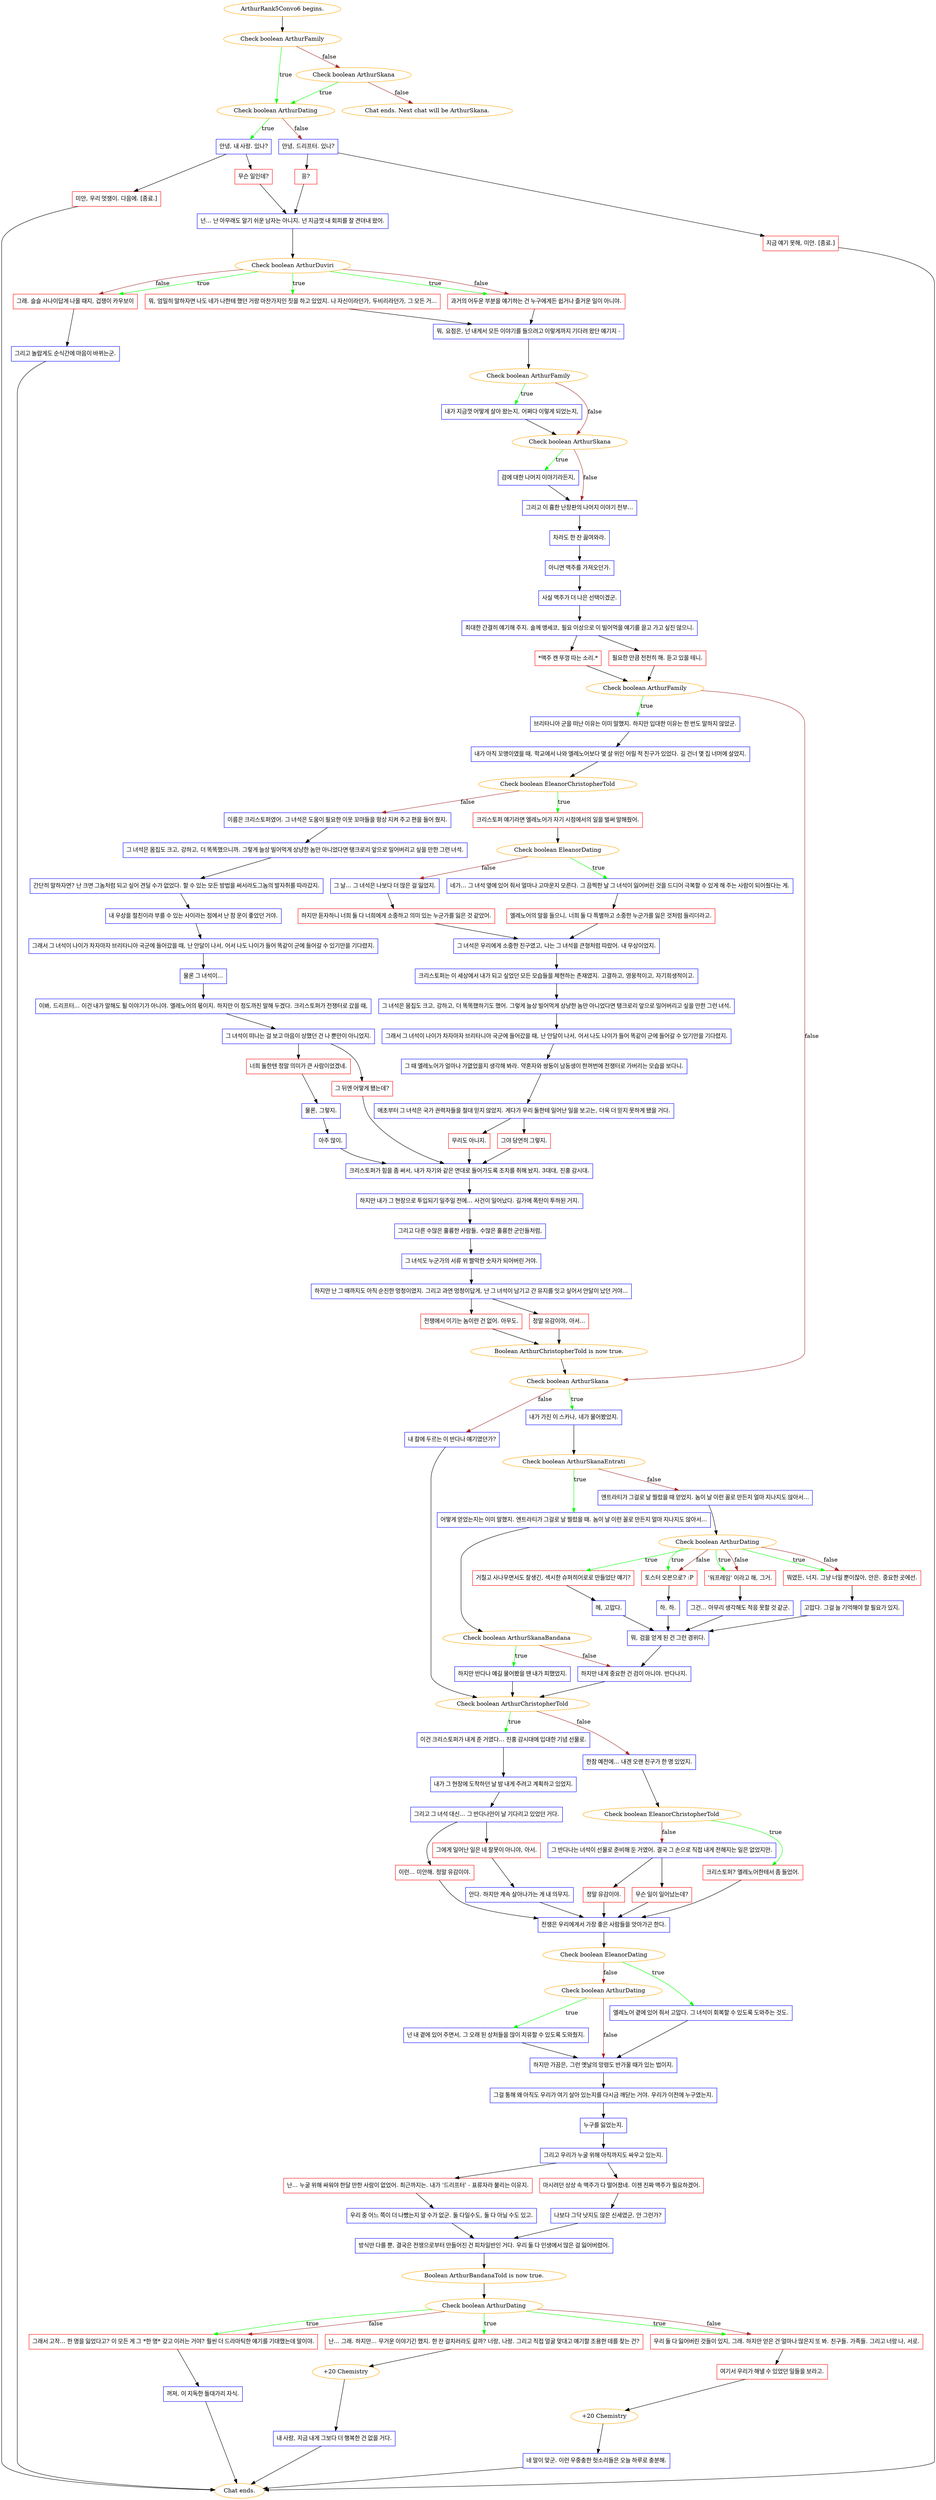 digraph {
	"ArthurRank5Convo6 begins." [color=orange];
		"ArthurRank5Convo6 begins." -> j2984817878;
	j2984817878 [label="Check boolean ArthurFamily",color=orange];
		j2984817878 -> j4157413420 [label=true,color=green];
		j2984817878 -> j3896239815 [label=false,color=brown];
	j4157413420 [label="Check boolean ArthurDating",color=orange];
		j4157413420 -> j397684511 [label=true,color=green];
		j4157413420 -> j1783686225 [label=false,color=brown];
	j3896239815 [label="Check boolean ArthurSkana",color=orange];
		j3896239815 -> j4157413420 [label=true,color=green];
		j3896239815 -> "Chat ends. Next chat will be ArthurSkana." [label=false,color=brown];
	j397684511 [label="안녕, 내 사랑. 있나?",shape=box,color=blue];
		j397684511 -> j2294711625;
		j397684511 -> j3641430127;
	j1783686225 [label="안녕, 드리프터. 있나?",shape=box,color=blue];
		j1783686225 -> j810466512;
		j1783686225 -> j730011504;
	"Chat ends. Next chat will be ArthurSkana." [color=orange];
	j2294711625 [label="무슨 일인데?",shape=box,color=red];
		j2294711625 -> j167587128;
	j3641430127 [label="미안, 우리 멋쟁이. 다음에. [종료.]",shape=box,color=red];
		j3641430127 -> "Chat ends.";
	j810466512 [label="응?",shape=box,color=red];
		j810466512 -> j167587128;
	j730011504 [label="지금 얘기 못해, 미안. [종료.]",shape=box,color=red];
		j730011504 -> "Chat ends.";
	j167587128 [label="넌... 난 아무래도 알기 쉬운 남자는 아니지. 넌 지금껏 내 회피를 잘 견뎌내 왔어.",shape=box,color=blue];
		j167587128 -> j4268468579;
	"Chat ends." [color=orange];
	j4268468579 [label="Check boolean ArthurDuviri",color=orange];
		j4268468579 -> j251180917 [label=true,color=green];
		j4268468579 -> j4051953394 [label=true,color=green];
		j4268468579 -> j1389319726 [label=true,color=green];
		j4268468579 -> j4051953394 [label=false,color=brown];
		j4268468579 -> j1389319726 [label=false,color=brown];
	j251180917 [label="뭐, 엄밀히 말하자면 나도 네가 나한테 했던 거랑 마찬가지인 짓을 하고 있었지. 나 자신이라던가, 두비리라던가, 그 모든 거...",shape=box,color=red];
		j251180917 -> j350935687;
	j4051953394 [label="과거의 어두운 부분을 얘기하는 건 누구에게든 쉽거나 즐거운 일이 아니야.",shape=box,color=red];
		j4051953394 -> j350935687;
	j1389319726 [label="그래. 슬슬 사나이답게 나올 때지, 겁쟁이 카우보이",shape=box,color=red];
		j1389319726 -> j3981411328;
	j350935687 [label="뭐, 요점은, 넌 내게서 모든 이야기를 들으려고 이렇게까지 기다려 왔단 얘기지 -",shape=box,color=blue];
		j350935687 -> j3485586582;
	j3981411328 [label="그리고 놀랍게도 순식간에 마음이 바뀌는군.",shape=box,color=blue];
		j3981411328 -> "Chat ends.";
	j3485586582 [label="Check boolean ArthurFamily",color=orange];
		j3485586582 -> j21313883 [label=true,color=green];
		j3485586582 -> j2796563639 [label=false,color=brown];
	j21313883 [label="내가 지금껏 어떻게 살아 왔는지, 어쩌다 이렇게 되었는지,",shape=box,color=blue];
		j21313883 -> j2796563639;
	j2796563639 [label="Check boolean ArthurSkana",color=orange];
		j2796563639 -> j1449177187 [label=true,color=green];
		j2796563639 -> j3386313188 [label=false,color=brown];
	j1449177187 [label="검에 대한 나머지 이야기라든지,",shape=box,color=blue];
		j1449177187 -> j3386313188;
	j3386313188 [label="그리고 이 흉한 난장판의 나머지 이야기 전부...",shape=box,color=blue];
		j3386313188 -> j1609763078;
	j1609763078 [label="차라도 한 잔 끓여와라.",shape=box,color=blue];
		j1609763078 -> j2211764615;
	j2211764615 [label="아니면 맥주를 가져오던가.",shape=box,color=blue];
		j2211764615 -> j1327266937;
	j1327266937 [label="사실 맥주가 더 나은 선택이겠군.",shape=box,color=blue];
		j1327266937 -> j2923474307;
	j2923474307 [label="최대한 간결히 얘기해 주지. 솔께 맹세코, 필요 이상으로 이 빌어먹을 얘기를 끌고 가고 싶진 않으니.",shape=box,color=blue];
		j2923474307 -> j54789400;
		j2923474307 -> j3456536928;
	j54789400 [label="*맥주 캔 뚜껑 따는 소리.*",shape=box,color=red];
		j54789400 -> j4086938959;
	j3456536928 [label="필요한 만큼 천천히 해. 듣고 있을 테니.",shape=box,color=red];
		j3456536928 -> j4086938959;
	j4086938959 [label="Check boolean ArthurFamily",color=orange];
		j4086938959 -> j274902776 [label=true,color=green];
		j4086938959 -> j2087815095 [label=false,color=brown];
	j274902776 [label="브리타니아 군을 떠난 이유는 이미 말했지. 하지만 입대한 이유는 한 번도 말하지 않았군.",shape=box,color=blue];
		j274902776 -> j2266849217;
	j2087815095 [label="Check boolean ArthurSkana",color=orange];
		j2087815095 -> j2489926953 [label=true,color=green];
		j2087815095 -> j2014344034 [label=false,color=brown];
	j2266849217 [label="내가 아직 꼬맹이였을 때, 학교에서 나와 엘레노어보다 몇 살 위인 어릴 적 친구가 있었다. 길 건너 몇 집 너머에 살았지.",shape=box,color=blue];
		j2266849217 -> j2612789419;
	j2489926953 [label="내가 가진 이 스카나, 네가 물어봤었지.",shape=box,color=blue];
		j2489926953 -> j573379373;
	j2014344034 [label="내 칼에 두르는 이 반다나 얘기였던가?",shape=box,color=blue];
		j2014344034 -> j2992697478;
	j2612789419 [label="Check boolean EleanorChristopherTold",color=orange];
		j2612789419 -> j2675247029 [label=true,color=green];
		j2612789419 -> j1264467451 [label=false,color=brown];
	j573379373 [label="Check boolean ArthurSkanaEntrati",color=orange];
		j573379373 -> j674471995 [label=true,color=green];
		j573379373 -> j2336999805 [label=false,color=brown];
	j2992697478 [label="Check boolean ArthurChristopherTold",color=orange];
		j2992697478 -> j526169603 [label=true,color=green];
		j2992697478 -> j4269137246 [label=false,color=brown];
	j2675247029 [label="크리스토퍼 얘기라면 엘레노어가 자기 시점에서의 일을 벌써 말해줬어.",shape=box,color=red];
		j2675247029 -> j3942852527;
	j1264467451 [label="이름은 크리스토퍼였어. 그 녀석은 도움이 필요한 이웃 꼬마들을 항상 지켜 주고 편을 들어 줬지.",shape=box,color=blue];
		j1264467451 -> j659901960;
	j674471995 [label="어떻게 얻었는지는 이미 말했지. 엔트라티가 그걸로 날 찔렀을 때. 놈이 날 이런 꼴로 만든지 얼마 지나지도 않아서...",shape=box,color=blue];
		j674471995 -> j1155178087;
	j2336999805 [label="엔트라티가 그걸로 날 찔렀을 때 얻었지. 놈이 날 이런 꼴로 만든지 얼마 지나지도 않아서...",shape=box,color=blue];
		j2336999805 -> j2152665641;
	j526169603 [label="이건 크리스토퍼가 내게 준 거였다... 진홍 감시대에 입대한 기념 선물로.",shape=box,color=blue];
		j526169603 -> j2321534094;
	j4269137246 [label="한참 예전에... 내겐 오랜 친구가 한 명 있었지.",shape=box,color=blue];
		j4269137246 -> j48317872;
	j3942852527 [label="Check boolean EleanorDating",color=orange];
		j3942852527 -> j2402134166 [label=true,color=green];
		j3942852527 -> j4056617978 [label=false,color=brown];
	j659901960 [label="그 녀석은 몸집도 크고, 강하고, 더 똑똑했으니까. 그렇게 늘상 빌어먹게 상냥한 놈만 아니었다면 탱크로리 앞으로 밀어버리고 싶을 만한 그런 녀석.",shape=box,color=blue];
		j659901960 -> j1884900474;
	j1155178087 [label="Check boolean ArthurSkanaBandana",color=orange];
		j1155178087 -> j400496999 [label=true,color=green];
		j1155178087 -> j838441720 [label=false,color=brown];
	j2152665641 [label="Check boolean ArthurDating",color=orange];
		j2152665641 -> j2973840190 [label=true,color=green];
		j2152665641 -> j3994383524 [label=true,color=green];
		j2152665641 -> j3577691990 [label=true,color=green];
		j2152665641 -> j3476302121 [label=true,color=green];
		j2152665641 -> j3994383524 [label=false,color=brown];
		j2152665641 -> j3577691990 [label=false,color=brown];
		j2152665641 -> j3476302121 [label=false,color=brown];
	j2321534094 [label="내가 그 현장에 도착하던 날 밤 내게 주려고 계획하고 있었지.",shape=box,color=blue];
		j2321534094 -> j2462161004;
	j48317872 [label="Check boolean EleanorChristopherTold",color=orange];
		j48317872 -> j2422913801 [label=true,color=green];
		j48317872 -> j2268948446 [label=false,color=brown];
	j2402134166 [label="네가... 그 녀석 옆에 있어 줘서 얼마나 고마운지 모른다. 그 끔찍한 날 그 녀석이 잃어버린 것을 드디어 극복할 수 있게 해 주는 사람이 되어줬다는 게.",shape=box,color=blue];
		j2402134166 -> j312843328;
	j4056617978 [label="그 날... 그 녀석은 나보다 더 많은 걸 잃었지.",shape=box,color=blue];
		j4056617978 -> j2394690450;
	j1884900474 [label="간단히 말하자면? 난 크면 그놈처럼 되고 싶어 견딜 수가 없었다. 할 수 있는 모든 방법을 써서라도그놈의 발자취를 따라갔지.",shape=box,color=blue];
		j1884900474 -> j343884603;
	j400496999 [label="하지만 반다나 얘길 물어봤을 땐 내가 피했었지.",shape=box,color=blue];
		j400496999 -> j2992697478;
	j838441720 [label="하지만 내게 중요한 건 검이 아니야. 반다나지.",shape=box,color=blue];
		j838441720 -> j2992697478;
	j2973840190 [label="거칠고 사나우면서도 잘생긴, 섹시한 슈퍼히어로로 만들었단 얘기?",shape=box,color=red];
		j2973840190 -> j3052642997;
	j3994383524 [label="토스터 오븐으로? :P",shape=box,color=red];
		j3994383524 -> j2251119276;
	j3577691990 [label="'워프레임' 이라고 해, 그거.",shape=box,color=red];
		j3577691990 -> j11004876;
	j3476302121 [label="뭐였든, 너지. 그냥 너일 뿐이잖아, 안은. 중요한 곳에선.",shape=box,color=red];
		j3476302121 -> j2406904436;
	j2462161004 [label="그리고 그 녀석 대신... 그 반다나만이 날 기다리고 있었던 거다.",shape=box,color=blue];
		j2462161004 -> j3067648314;
		j2462161004 -> j3009430006;
	j2422913801 [label="크리스토퍼? 엘레노어한테서 좀 들었어.",shape=box,color=red];
		j2422913801 -> j427640124;
	j2268948446 [label="그 반다나는 녀석이 선물로 준비해 둔 거였어. 결국 그 손으로 직접 내게 전해지는 일은 없었지만.",shape=box,color=blue];
		j2268948446 -> j3994480308;
		j2268948446 -> j2088798776;
	j312843328 [label="엘레노어의 말을 들으니, 너희 둘 다 특별하고 소중한 누군가를 잃은 것처럼 들리더라고.",shape=box,color=red];
		j312843328 -> j4240928833;
	j2394690450 [label="하지만 듣자하니 너희 둘 다 너희에게 소중하고 의미 있는 누군가를 잃은 것 같았어.",shape=box,color=red];
		j2394690450 -> j4240928833;
	j343884603 [label="내 우상을 절친이라 부를 수 있는 사이라는 점에서 난 참 운이 좋았던 거야.",shape=box,color=blue];
		j343884603 -> j674326141;
	j3052642997 [label="헤, 고맙다.",shape=box,color=blue];
		j3052642997 -> j3771759159;
	j2251119276 [label="하, 하.",shape=box,color=blue];
		j2251119276 -> j3771759159;
	j11004876 [label="그건... 아무리 생각해도 적응 못할 것 같군.",shape=box,color=blue];
		j11004876 -> j3771759159;
	j2406904436 [label="고맙다. 그걸 늘 기억해야 할 필요가 있지.",shape=box,color=blue];
		j2406904436 -> j3771759159;
	j3067648314 [label="그에게 일어난 일은 네 잘못이 아니야, 아서.",shape=box,color=red];
		j3067648314 -> j2931162529;
	j3009430006 [label="이런... 미안해. 정말 유감이야.",shape=box,color=red];
		j3009430006 -> j427640124;
	j427640124 [label="전쟁은 우리에게서 가장 좋은 사람들을 앗아가곤 한다.",shape=box,color=blue];
		j427640124 -> j2805899123;
	j3994480308 [label="무슨 일이 일어났는데?",shape=box,color=red];
		j3994480308 -> j427640124;
	j2088798776 [label="정말 유감이야.",shape=box,color=red];
		j2088798776 -> j427640124;
	j4240928833 [label="그 녀석은 우리에게 소중한 친구였고, 나는 그 녀석을 큰형처럼 따랐어. 내 우상이었지.",shape=box,color=blue];
		j4240928833 -> j152978536;
	j674326141 [label="그래서 그 녀석이 나이가 차자마자 브리타니아 국군에 들어갔을 때, 난 안달이 나서, 어서 나도 나이가 들어 똑같이 군에 들어갈 수 있기만을 기다렸지.",shape=box,color=blue];
		j674326141 -> j2344980617;
	j3771759159 [label="뭐, 검을 얻게 된 건 그런 경위다.",shape=box,color=blue];
		j3771759159 -> j838441720;
	j2931162529 [label="안다. 하지만 계속 살아나가는 게 내 의무지.",shape=box,color=blue];
		j2931162529 -> j427640124;
	j2805899123 [label="Check boolean EleanorDating",color=orange];
		j2805899123 -> j1994138231 [label=true,color=green];
		j2805899123 -> j2168071639 [label=false,color=brown];
	j152978536 [label="크리스토퍼는 이 세상에서 내가 되고 싶었던 모든 모습들을 체현하는 존재였지. 고결하고, 영웅적이고, 자기희생적이고.",shape=box,color=blue];
		j152978536 -> j1271017483;
	j2344980617 [label="물론 그 녀석이...",shape=box,color=blue];
		j2344980617 -> j2018850569;
	j1994138231 [label="엘레노어 곁에 있어 줘서 고맙다. 그 녀석이 회복할 수 있도록 도와주는 것도.",shape=box,color=blue];
		j1994138231 -> j1261096964;
	j2168071639 [label="Check boolean ArthurDating",color=orange];
		j2168071639 -> j3674945001 [label=true,color=green];
		j2168071639 -> j1261096964 [label=false,color=brown];
	j1271017483 [label="그 녀석은 몸집도 크고, 강하고, 더 똑똑했하기도 했어. 그렇게 늘상 빌어먹게 상냥한 놈만 아니었다면 탱크로리 앞으로 밀어버리고 싶을 만한 그런 녀석.",shape=box,color=blue];
		j1271017483 -> j3332943181;
	j2018850569 [label="이봐, 드리프터... 이건 내가 말해도 될 이야기가 아니야. 엘레노어의 몫이지. 하지만 이 정도까진 말해 두겠다. 크리스토퍼가 전쟁터로 갔을 때,",shape=box,color=blue];
		j2018850569 -> j3917832358;
	j1261096964 [label="하지만 가끔은, 그런 옛날의 망령도 반가울 때가 있는 법이지.",shape=box,color=blue];
		j1261096964 -> j2747744781;
	j3674945001 [label="넌 내 곁에 있어 주면서, 그 오래 된 상처들을 많이 치유할 수 있도록 도와줬지.",shape=box,color=blue];
		j3674945001 -> j1261096964;
	j3332943181 [label="그래서 그 녀석이 나이가 차자마자 브리타니아 국군에 들어갔을 때, 난 안달이 나서, 어서 나도 나이가 들어 똑같이 군에 들어갈 수 있기만을 기다렸지.",shape=box,color=blue];
		j3332943181 -> j2424403580;
	j3917832358 [label="그 녀석이 떠나는 걸 보고 마음이 상했던 건 나 뿐만이 아니었지.",shape=box,color=blue];
		j3917832358 -> j2439878567;
		j3917832358 -> j409324445;
	j2747744781 [label="그걸 통해 왜 아직도 우리가 여기 살아 있는지를 다시금 깨닫는 거야. 우리가 이전에 누구였는지.",shape=box,color=blue];
		j2747744781 -> j2611844798;
	j2424403580 [label="그 때 엘레노어가 얼마나 가엾었을지 생각해 봐라. 약혼자와 쌍둥이 남동생이 한꺼번에 전쟁터로 가버리는 모습을 보다니.",shape=box,color=blue];
		j2424403580 -> j4193035863;
	j2439878567 [label="너희 둘한텐 정말 의미가 큰 사람이었겠네.",shape=box,color=red];
		j2439878567 -> j1163987688;
	j409324445 [label="그 뒤엔 어떻게 됐는데?",shape=box,color=red];
		j409324445 -> j1845737837;
	j2611844798 [label="누구를 잃었는지.",shape=box,color=blue];
		j2611844798 -> j3758947464;
	j4193035863 [label="애초부터 그 녀석은 국가 권력자들을 절대 믿지 않았지. 게다가 우리 둘한테 일어난 일을 보고는, 더욱 더 믿지 못하게 됐을 거다.",shape=box,color=blue];
		j4193035863 -> j737512296;
		j4193035863 -> j1043419682;
	j1163987688 [label="물론, 그렇지.",shape=box,color=blue];
		j1163987688 -> j2556102744;
	j1845737837 [label="크리스토퍼가 힘을 좀 써서, 내가 자기와 같은 연대로 들어가도록 조치를 취해 놨지. 3대대, 진홍 감시대.",shape=box,color=blue];
		j1845737837 -> j651482510;
	j3758947464 [label="그리고 우리가 누굴 위해 아직까지도 싸우고 있는지.",shape=box,color=blue];
		j3758947464 -> j1195861697;
		j3758947464 -> j287077520;
	j737512296 [label="무리도 아니지.",shape=box,color=red];
		j737512296 -> j1845737837;
	j1043419682 [label="그야 당연히 그렇지.",shape=box,color=red];
		j1043419682 -> j1845737837;
	j2556102744 [label=" 아주 많이.",shape=box,color=blue];
		j2556102744 -> j1845737837;
	j651482510 [label="하지만 내가 그 현장으로 투입되기 일주일 전에... 사건이 일어났다. 길가에 폭탄이 투하된 거지.",shape=box,color=blue];
		j651482510 -> j1310989299;
	j1195861697 [label="난... 누굴 위해 싸워야 한달 만한 사람이 없었어. 최근까지는. 내가 '드리프터' - 표류자라 불리는 이유지.",shape=box,color=red];
		j1195861697 -> j573013803;
	j287077520 [label="마시려던 상상 속 맥주가 다 떨어졌네. 이젠 진짜 맥주가 필요하겠어.",shape=box,color=red];
		j287077520 -> j2896189528;
	j1310989299 [label="그리고 다른 수많은 훌륭한 사람들, 수많은 훌륭한 군인들처럼,",shape=box,color=blue];
		j1310989299 -> j3563318824;
	j573013803 [label="우리 중 어느 쪽이 더 나빴는지 알 수가 없군. 둘 다일수도, 둘 다 아닐 수도 있고.",shape=box,color=blue];
		j573013803 -> j3603325992;
	j2896189528 [label="나보다 그닥 낫지도 않은 신세였군, 안 그런가?",shape=box,color=blue];
		j2896189528 -> j3603325992;
	j3563318824 [label="그 녀석도 누군가의 서류 위 짤막한 숫자가 되어버린 거야.",shape=box,color=blue];
		j3563318824 -> j2886265945;
	j3603325992 [label="방식만 다를 뿐, 결국은 전쟁으로부터 만들어진 건 피차일반인 거다. 우리 둘 다 인생에서 많은 걸 잃어버렸어.",shape=box,color=blue];
		j3603325992 -> j1281364465;
	j2886265945 [label="하지만 난 그 때까지도 아직 순진한 멍청이였지. 그리고 과연 멍청이답게, 난 그 녀석이 남기고 간 유지를 잇고 싶어서 안달이 났던 거야...",shape=box,color=blue];
		j2886265945 -> j1677500610;
		j2886265945 -> j2369064543;
	j1281364465 [label="Boolean ArthurBandanaTold is now true.",color=orange];
		j1281364465 -> j3448648322;
	j1677500610 [label="정말 유감이야, 아서...",shape=box,color=red];
		j1677500610 -> j2305865120;
	j2369064543 [label="전쟁에서 이기는 놈이란 건 없어. 아무도.",shape=box,color=red];
		j2369064543 -> j2305865120;
	j3448648322 [label="Check boolean ArthurDating",color=orange];
		j3448648322 -> j2515999217 [label=true,color=green];
		j3448648322 -> j2778382150 [label=true,color=green];
		j3448648322 -> j1473285712 [label=true,color=green];
		j3448648322 -> j2778382150 [label=false,color=brown];
		j3448648322 -> j1473285712 [label=false,color=brown];
	j2305865120 [label="Boolean ArthurChristopherTold is now true.",color=orange];
		j2305865120 -> j2087815095;
	j2515999217 [label="난... 그래. 하지만... 무거운 이야기긴 했지. 한 잔 걸치러라도 갈까? 너랑, 나랑. 그리고 직접 얼굴 맞대고 얘기할 조용한 데를 찾는 건?",shape=box,color=red];
		j2515999217 -> j2006696986;
	j2778382150 [label="우리 둘 다 잃어버린 것들이 있지, 그래. 하지만 얻은 건 얼마나 많은지 또 봐. 친구들. 가족들. 그리고 너랑 나, 서로.",shape=box,color=red];
		j2778382150 -> j1005382000;
	j1473285712 [label="그래서 고작... 한 명을 잃었다고? 이 모든 게 그 *한 명* 갖고 이러는 거야? 훨씬 더 드라마틱한 얘기를 기대했는데 말이야.",shape=box,color=red];
		j1473285712 -> j2195124484;
	j2006696986 [label="+20 Chemistry",color=orange];
		j2006696986 -> j1380752621;
	j1005382000 [label="여기서 우리가 해낼 수 있었던 일들을 보라고.",shape=box,color=red];
		j1005382000 -> j3973952796;
	j2195124484 [label="꺼져, 이 지독한 돌대가리 자식.",shape=box,color=blue];
		j2195124484 -> "Chat ends.";
	j1380752621 [label="내 사랑, 지금 내게 그보다 더 행복한 건 없을 거다.",shape=box,color=blue];
		j1380752621 -> "Chat ends.";
	j3973952796 [label="+20 Chemistry",color=orange];
		j3973952796 -> j3455309973;
	j3455309973 [label="네 말이 맞군. 이런 우중충한 헛소리들은 오늘 하루로 충분해.",shape=box,color=blue];
		j3455309973 -> "Chat ends.";
}